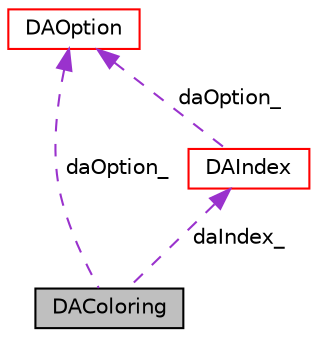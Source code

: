 digraph "DAColoring"
{
  bgcolor="transparent";
  edge [fontname="Helvetica",fontsize="10",labelfontname="Helvetica",labelfontsize="10"];
  node [fontname="Helvetica",fontsize="10",shape=record];
  Node1 [label="DAColoring",height=0.2,width=0.4,color="black", fillcolor="grey75", style="filled", fontcolor="black"];
  Node2 -> Node1 [dir="back",color="darkorchid3",fontsize="10",style="dashed",label=" daIndex_" ,fontname="Helvetica"];
  Node2 [label="DAIndex",height=0.2,width=0.4,color="red",URL="$classFoam_1_1DAIndex.html"];
  Node3 -> Node2 [dir="back",color="darkorchid3",fontsize="10",style="dashed",label=" daOption_" ,fontname="Helvetica"];
  Node3 [label="DAOption",height=0.2,width=0.4,color="red",URL="$classFoam_1_1DAOption.html"];
  Node3 -> Node1 [dir="back",color="darkorchid3",fontsize="10",style="dashed",label=" daOption_" ,fontname="Helvetica"];
}
